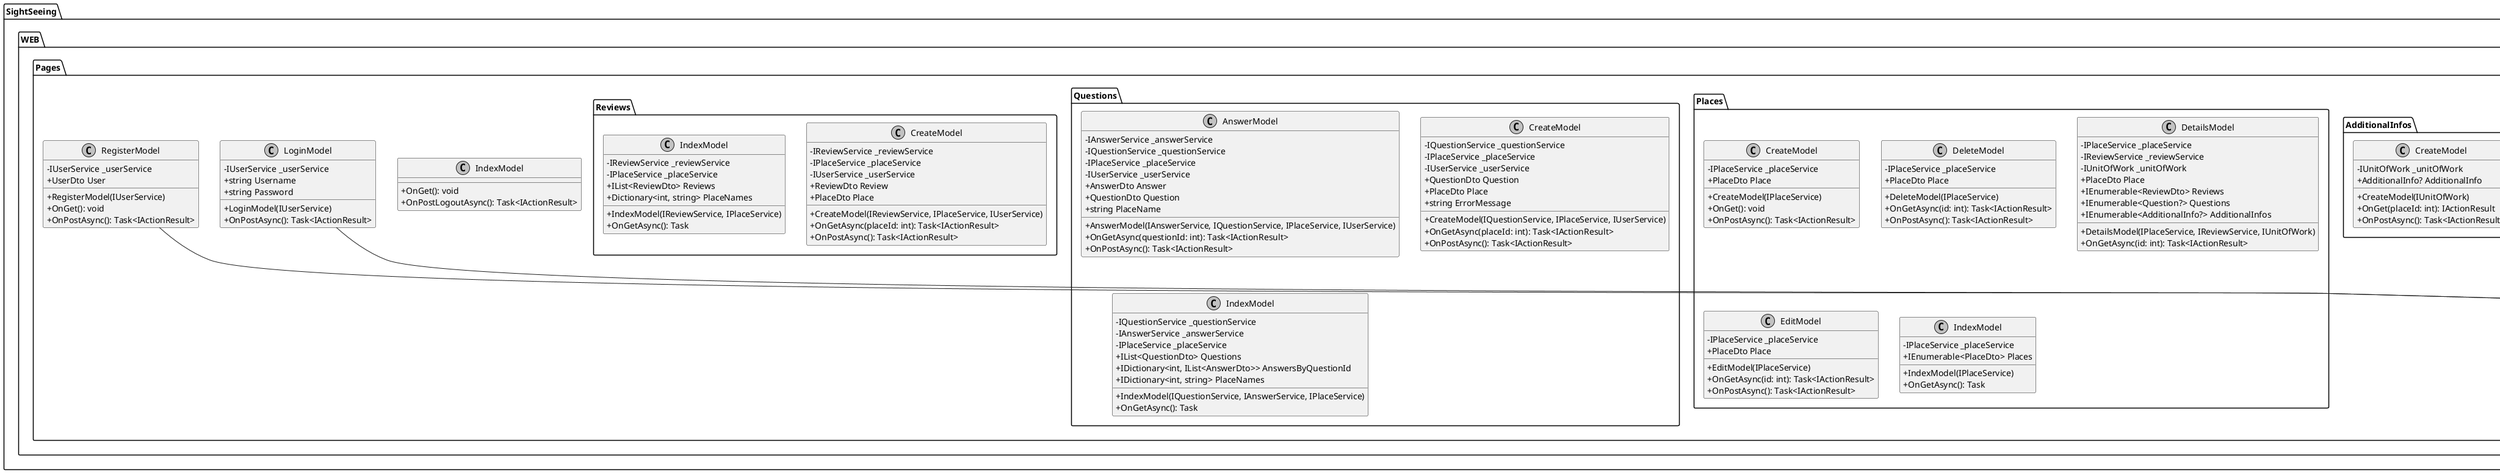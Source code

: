 @startuml

skinparam monochrome true
skinparam classAttributeIconSize 0

package "SightSeeing.WEB.Controllers" {
  class AnswersController {
    -IAnswerService _answerService
    +AnswersController(IAnswerService)
    +GetAnswersByQuestionId(questionId: int): Task<ActionResult<IEnumerable<AnswerDto>>>
    +CreateAnswer(questionId: int, answerDto: AnswerDto): Task<ActionResult<AnswerDto>>
  }

  class PlacesController {
    -IPlaceService _placeService
    +PlacesController(IPlaceService)
    +GetAll(): Task<IActionResult>
    +GetById(id: int): Task<IActionResult>
    +Create(placeDto: PlaceDto): Task<IActionResult>
    +Update(id: int, placeDto: PlaceDto): Task<IActionResult>
    +Delete(id: int): Task<IActionResult>
  }

  class QuestionsController {
    -IQuestionService _questionService
    +QuestionsController(IQuestionService)
    +GetAllQuestions(): Task<ActionResult<IEnumerable<QuestionDto>>>
    +GetQuestionById(id: int): Task<ActionResult<QuestionDto>>
    +CreateQuestion(questionDto: QuestionDto): Task<ActionResult<QuestionDto>>
  }

  class ReviewsController {
    -IReviewService _reviewService
    +ReviewsController(IReviewService)
    +GetAll(): Task<IActionResult>
    +GetById(id: int): Task<IActionResult>
    +Create(reviewDto: ReviewDto): Task<IActionResult>
  }

  class UsersController {
    -IUserService _userService
    +UsersController(IUserService)
    +Login(loginDto: LoginDto): Task<IActionResult>
    +GetById(id: int): Task<IActionResult>
    +Create(userDto: UserDto): Task<IActionResult>
  }
}

package "SightSeeing.WEB.Pages" {
  package "AdditionalInfos" {
    class CreateModel {
      -IUnitOfWork _unitOfWork
      +AdditionalInfo? AdditionalInfo
      +CreateModel(IUnitOfWork)
      +OnGet(placeId: int): IActionResult
      +OnPostAsync(): Task<IActionResult>
    }
  }

  package "Places" {
    class CreateModel {
      -IPlaceService _placeService
      +PlaceDto Place
      +CreateModel(IPlaceService)
      +OnGet(): void
      +OnPostAsync(): Task<IActionResult>
    }

    class DeleteModel {
      -IPlaceService _placeService
      +PlaceDto Place
      +DeleteModel(IPlaceService)
      +OnGetAsync(id: int): Task<IActionResult>
      +OnPostAsync(): Task<IActionResult>
    }

    class DetailsModel {
      -IPlaceService _placeService
      -IReviewService _reviewService
      -IUnitOfWork _unitOfWork
      +PlaceDto Place
      +IEnumerable<ReviewDto> Reviews
      +IEnumerable<Question?> Questions
      +IEnumerable<AdditionalInfo?> AdditionalInfos
      +DetailsModel(IPlaceService, IReviewService, IUnitOfWork)
      +OnGetAsync(id: int): Task<IActionResult>
    }

    class EditModel {
      -IPlaceService _placeService
      +PlaceDto Place
      +EditModel(IPlaceService)
      +OnGetAsync(id: int): Task<IActionResult>
      +OnPostAsync(): Task<IActionResult>
    }

    class IndexModel {
      -IPlaceService _placeService
      +IEnumerable<PlaceDto> Places
      +IndexModel(IPlaceService)
      +OnGetAsync(): Task
    }
  }

  package "Questions" {
    class AnswerModel {
      -IAnswerService _answerService
      -IQuestionService _questionService
      -IPlaceService _placeService
      -IUserService _userService
      +AnswerDto Answer
      +QuestionDto Question
      +string PlaceName
      +AnswerModel(IAnswerService, IQuestionService, IPlaceService, IUserService)
      +OnGetAsync(questionId: int): Task<IActionResult>
      +OnPostAsync(): Task<IActionResult>
    }

    class CreateModel {
      -IQuestionService _questionService
      -IPlaceService _placeService
      -IUserService _userService
      +QuestionDto Question
      +PlaceDto Place
      +string ErrorMessage
      +CreateModel(IQuestionService, IPlaceService, IUserService)
      +OnGetAsync(placeId: int): Task<IActionResult>
      +OnPostAsync(): Task<IActionResult>
    }

    class IndexModel {
      -IQuestionService _questionService
      -IAnswerService _answerService
      -IPlaceService _placeService
      +IList<QuestionDto> Questions
      +IDictionary<int, IList<AnswerDto>> AnswersByQuestionId
      +IDictionary<int, string> PlaceNames
      +IndexModel(IQuestionService, IAnswerService, IPlaceService)
      +OnGetAsync(): Task
    }
  }

  package "Reviews" {
    class CreateModel {
      -IReviewService _reviewService
      -IPlaceService _placeService
      -IUserService _userService
      +ReviewDto Review
      +PlaceDto Place
      +CreateModel(IReviewService, IPlaceService, IUserService)
      +OnGetAsync(placeId: int): Task<IActionResult>
      +OnPostAsync(): Task<IActionResult>
    }

    class IndexModel {
      -IReviewService _reviewService
      -IPlaceService _placeService
      +IList<ReviewDto> Reviews
      +Dictionary<int, string> PlaceNames
      +IndexModel(IReviewService, IPlaceService)
      +OnGetAsync(): Task
    }
  }

  class IndexModel {
    +OnGet(): void
    +OnPostLogoutAsync(): Task<IActionResult>
  }

  class LoginModel {
    -IUserService _userService
    +string Username
    +string Password
    +LoginModel(IUserService)
    +OnPostAsync(): Task<IActionResult>
  }

  class RegisterModel {
    -IUserService _userService
    +UserDto User
    +RegisterModel(IUserService)
    +OnGet(): void
    +OnPostAsync(): Task<IActionResult>
  }
}

' Dependencies
AnswersController --> IAnswerService
PlacesController --> IPlaceService
QuestionsController --> IQuestionService
ReviewsController --> IReviewService
UsersController --> IUserService
AdditionalInfos.CreateModel --> IUnitOfWork
Places.CreateModel --> IPlaceService
Places.DeleteModel --> IPlaceService
Places.DetailsModel --> IPlaceService
Places.DetailsModel --> IReviewService
Places.DetailsModel --> IUnitOfWork
Places.EditModel --> IPlaceService
Places.IndexModel --> IPlaceService
Questions.AnswerModel --> IAnswerService
Questions.AnswerModel --> IQuestionService
Questions.AnswerModel --> IPlaceService
Questions.AnswerModel --> IUserService
Questions.CreateModel --> IQuestionService
Questions.CreateModel --> IPlaceService
Questions.CreateModel --> IUserService
Questions.IndexModel --> IQuestionService
Questions.IndexModel --> IAnswerService
Questions.IndexModel --> IPlaceService
Reviews.CreateModel --> IReviewService
Reviews.CreateModel --> IPlaceService
Reviews.CreateModel --> IUserService
Reviews.IndexModel --> IReviewService
Reviews.IndexModel --> IPlaceService
LoginModel --> IUserService
RegisterModel --> IUserService

@enduml
